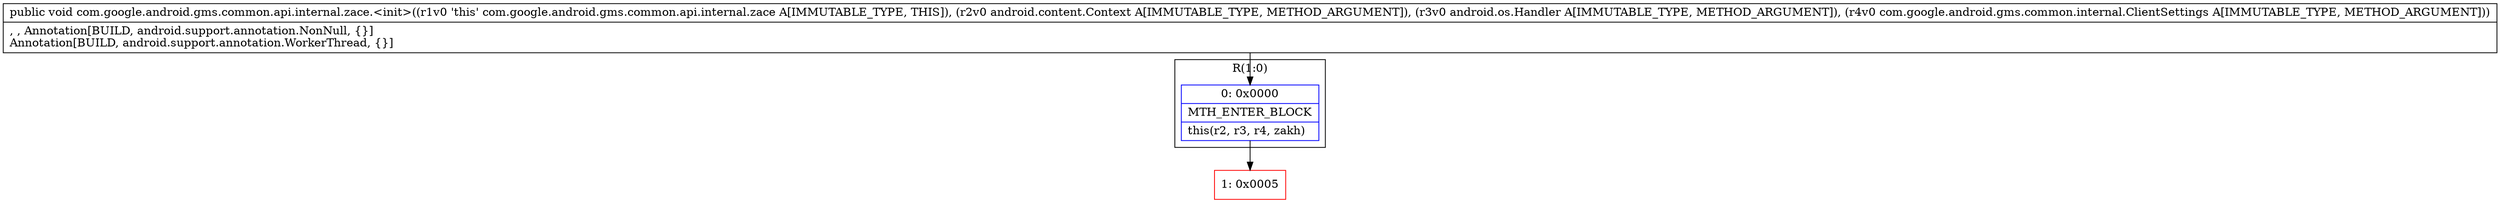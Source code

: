 digraph "CFG forcom.google.android.gms.common.api.internal.zace.\<init\>(Landroid\/content\/Context;Landroid\/os\/Handler;Lcom\/google\/android\/gms\/common\/internal\/ClientSettings;)V" {
subgraph cluster_Region_736520121 {
label = "R(1:0)";
node [shape=record,color=blue];
Node_0 [shape=record,label="{0\:\ 0x0000|MTH_ENTER_BLOCK\l|this(r2, r3, r4, zakh)\l}"];
}
Node_1 [shape=record,color=red,label="{1\:\ 0x0005}"];
MethodNode[shape=record,label="{public void com.google.android.gms.common.api.internal.zace.\<init\>((r1v0 'this' com.google.android.gms.common.api.internal.zace A[IMMUTABLE_TYPE, THIS]), (r2v0 android.content.Context A[IMMUTABLE_TYPE, METHOD_ARGUMENT]), (r3v0 android.os.Handler A[IMMUTABLE_TYPE, METHOD_ARGUMENT]), (r4v0 com.google.android.gms.common.internal.ClientSettings A[IMMUTABLE_TYPE, METHOD_ARGUMENT]))  | , , Annotation[BUILD, android.support.annotation.NonNull, \{\}]\lAnnotation[BUILD, android.support.annotation.WorkerThread, \{\}]\l}"];
MethodNode -> Node_0;
Node_0 -> Node_1;
}

